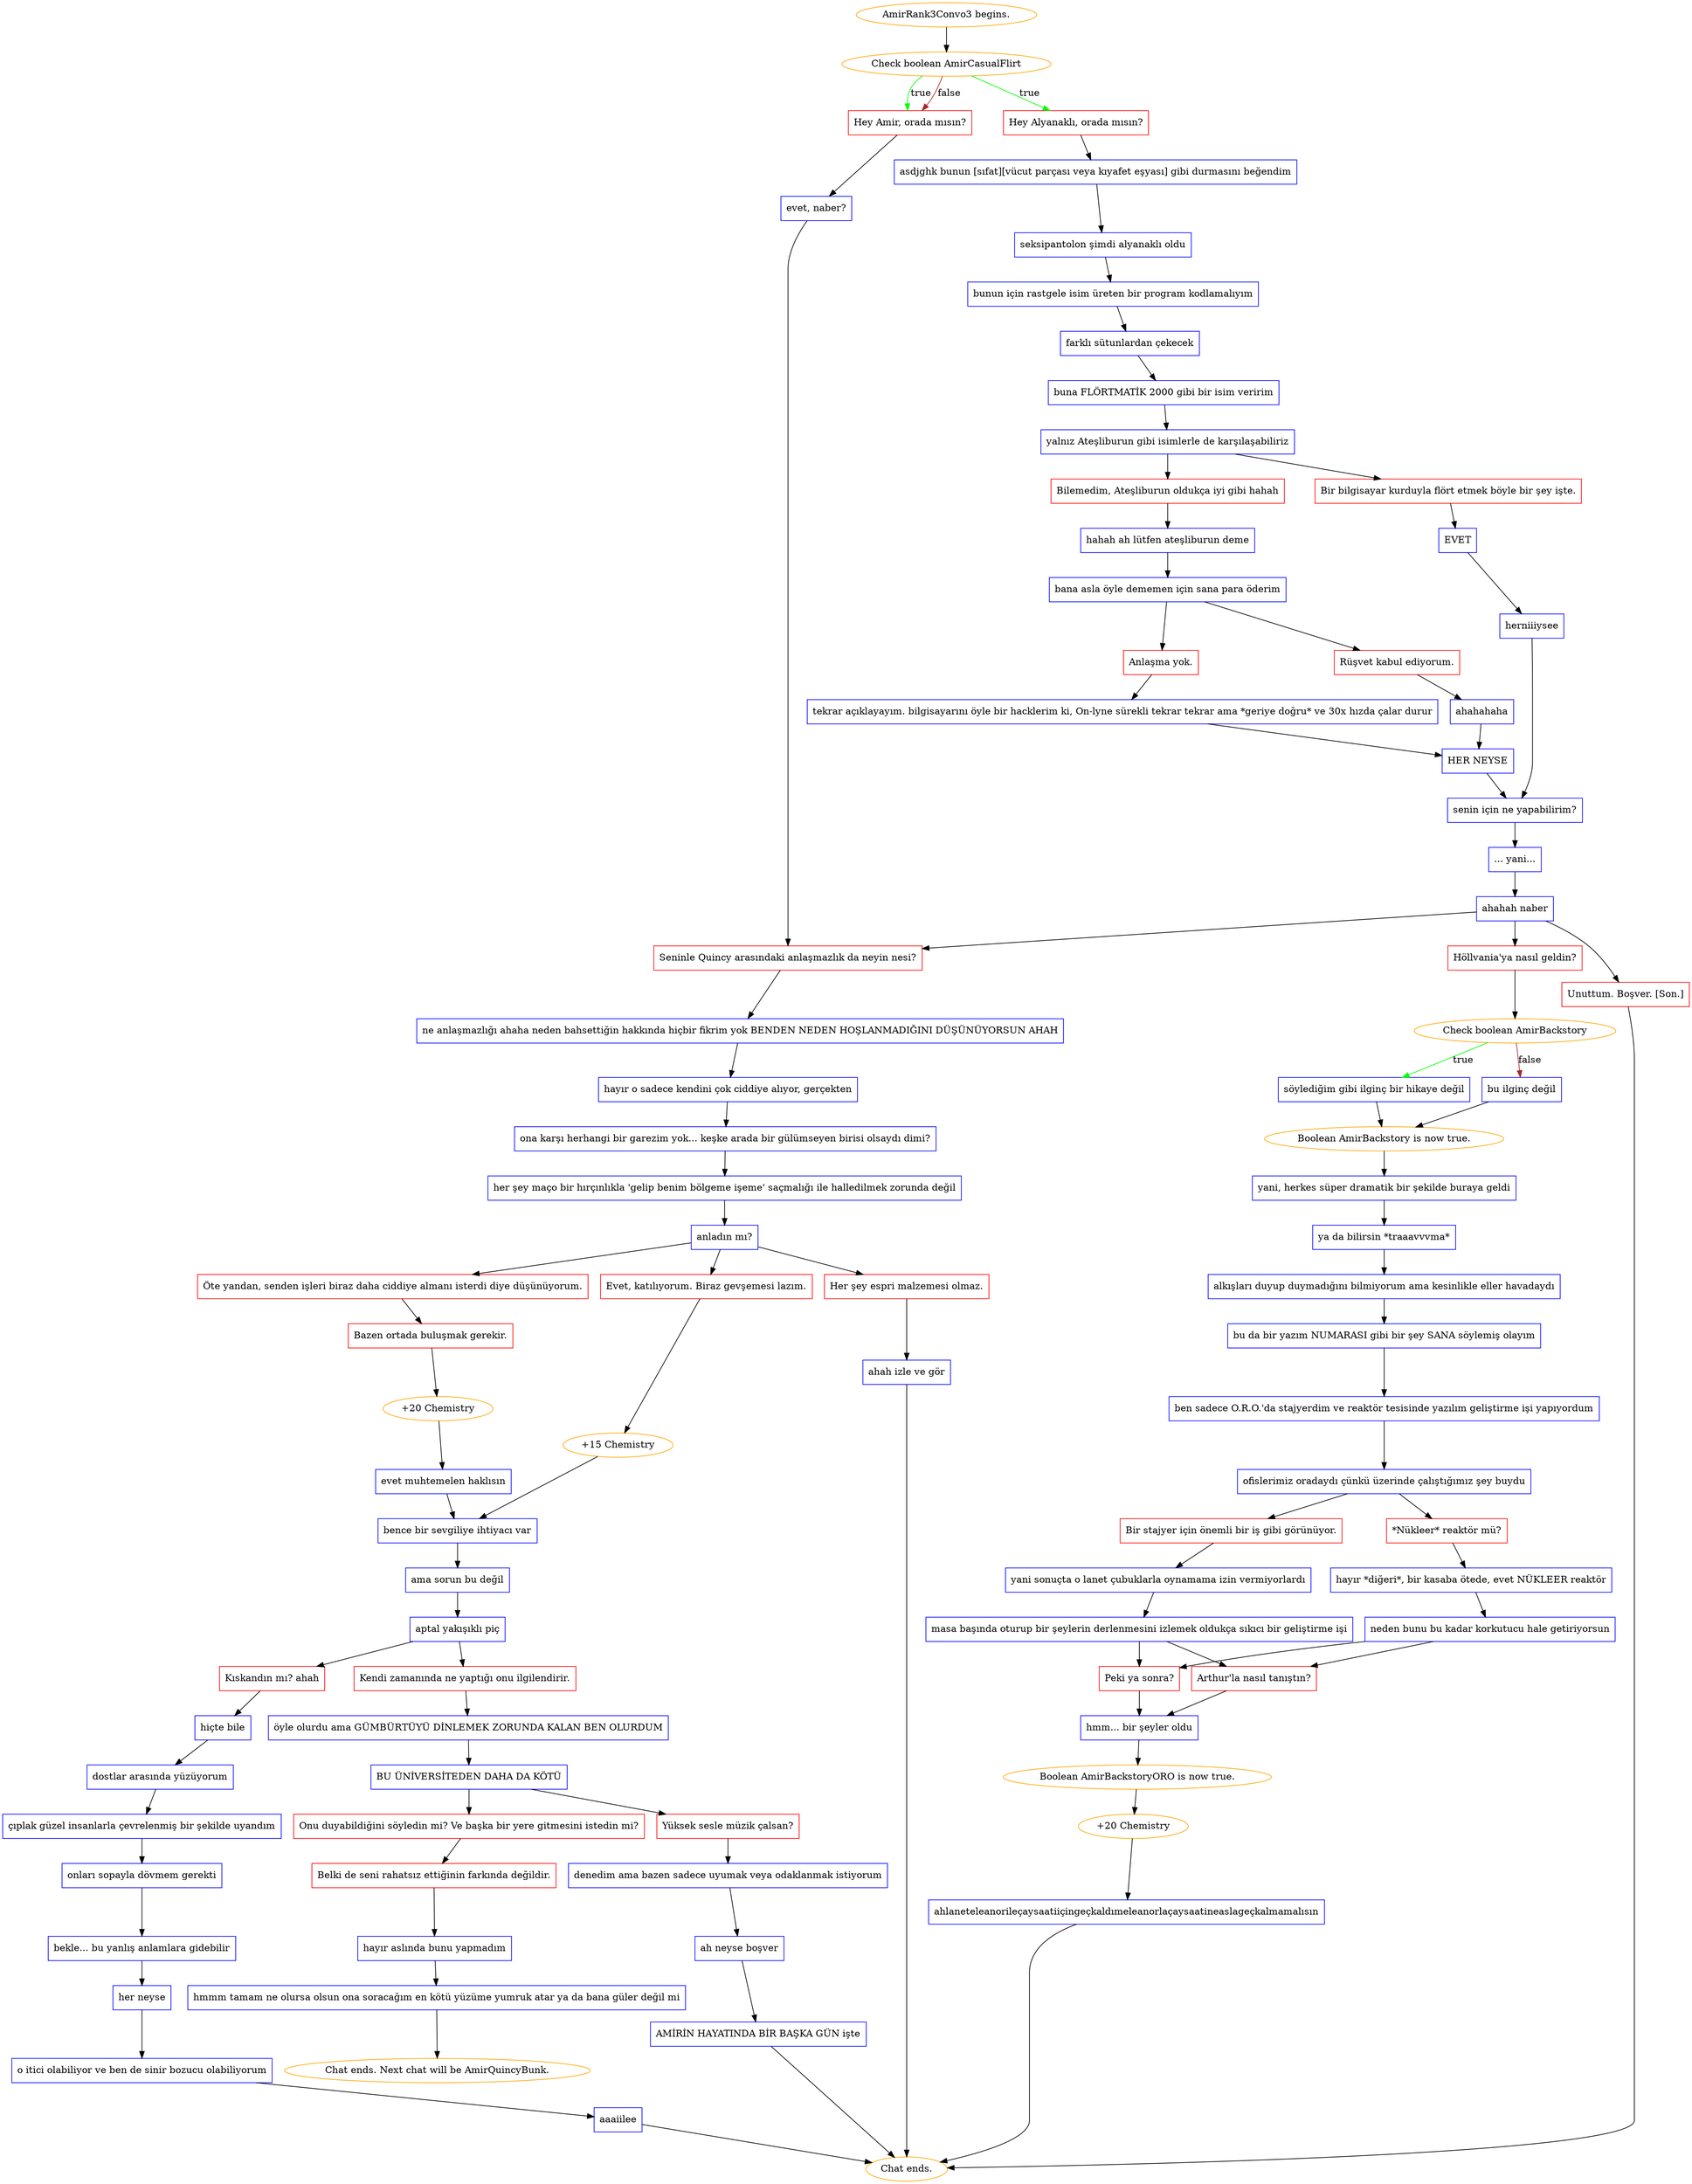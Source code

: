 digraph {
	"AmirRank3Convo3 begins." [color=orange];
		"AmirRank3Convo3 begins." -> j2982152212;
	j2982152212 [label="Check boolean AmirCasualFlirt",color=orange];
		j2982152212 -> j3644192988 [label=true,color=green];
		j2982152212 -> j3199267441 [label=true,color=green];
		j2982152212 -> j3199267441 [label=false,color=brown];
	j3644192988 [label="Hey Alyanaklı, orada mısın?",shape=box,color=red];
		j3644192988 -> j3452890183;
	j3199267441 [label="Hey Amir, orada mısın?",shape=box,color=red];
		j3199267441 -> j1593906074;
	j3452890183 [label="asdjghk bunun [sıfat][vücut parçası veya kıyafet eşyası] gibi durmasını beğendim",shape=box,color=blue];
		j3452890183 -> j1865612626;
	j1593906074 [label="evet, naber?",shape=box,color=blue];
		j1593906074 -> j1790574968;
	j1865612626 [label="seksipantolon şimdi alyanaklı oldu",shape=box,color=blue];
		j1865612626 -> j79096153;
	j1790574968 [label="Seninle Quincy arasındaki anlaşmazlık da neyin nesi?",shape=box,color=red];
		j1790574968 -> j2743532383;
	j79096153 [label="bunun için rastgele isim üreten bir program kodlamalıyım",shape=box,color=blue];
		j79096153 -> j1237657625;
	j2743532383 [label="ne anlaşmazlığı ahaha neden bahsettiğin hakkında hiçbir fikrim yok BENDEN NEDEN HOŞLANMADIĞINI DÜŞÜNÜYORSUN AHAH",shape=box,color=blue];
		j2743532383 -> j2768481863;
	j1237657625 [label="farklı sütunlardan çekecek",shape=box,color=blue];
		j1237657625 -> j3775262477;
	j2768481863 [label="hayır o sadece kendini çok ciddiye alıyor, gerçekten",shape=box,color=blue];
		j2768481863 -> j3516601214;
	j3775262477 [label="buna FLÖRTMATİK 2000 gibi bir isim veririm",shape=box,color=blue];
		j3775262477 -> j4221968907;
	j3516601214 [label="ona karşı herhangi bir garezim yok... keşke arada bir gülümseyen birisi olsaydı dimi?",shape=box,color=blue];
		j3516601214 -> j883830992;
	j4221968907 [label="yalnız Ateşliburun gibi isimlerle de karşılaşabiliriz",shape=box,color=blue];
		j4221968907 -> j1241447157;
		j4221968907 -> j3632551614;
	j883830992 [label="her şey maço bir hırçınlıkla 'gelip benim bölgeme işeme' saçmalığı ile halledilmek zorunda değil",shape=box,color=blue];
		j883830992 -> j464280897;
	j1241447157 [label="Bilemedim, Ateşliburun oldukça iyi gibi hahah",shape=box,color=red];
		j1241447157 -> j1940330041;
	j3632551614 [label="Bir bilgisayar kurduyla flört etmek böyle bir şey işte.",shape=box,color=red];
		j3632551614 -> j1807922716;
	j464280897 [label="anladın mı?",shape=box,color=blue];
		j464280897 -> j1945721323;
		j464280897 -> j2847337338;
		j464280897 -> j1223031309;
	j1940330041 [label="hahah ah lütfen ateşliburun deme",shape=box,color=blue];
		j1940330041 -> j1421238124;
	j1807922716 [label="EVET",shape=box,color=blue];
		j1807922716 -> j1235046733;
	j1945721323 [label="Öte yandan, senden işleri biraz daha ciddiye almanı isterdi diye düşünüyorum.",shape=box,color=red];
		j1945721323 -> j2666275029;
	j2847337338 [label="Evet, katılıyorum. Biraz gevşemesi lazım.",shape=box,color=red];
		j2847337338 -> j3128432093;
	j1223031309 [label="Her şey espri malzemesi olmaz.",shape=box,color=red];
		j1223031309 -> j3169048837;
	j1421238124 [label="bana asla öyle dememen için sana para öderim",shape=box,color=blue];
		j1421238124 -> j2866743384;
		j1421238124 -> j689739854;
	j1235046733 [label="herniiiysee",shape=box,color=blue];
		j1235046733 -> j2475565565;
	j2666275029 [label="Bazen ortada buluşmak gerekir.",shape=box,color=red];
		j2666275029 -> j2637397433;
	j3128432093 [label="+15 Chemistry",color=orange];
		j3128432093 -> j750248623;
	j3169048837 [label="ahah izle ve gör",shape=box,color=blue];
		j3169048837 -> "Chat ends.";
	j2866743384 [label="Rüşvet kabul ediyorum.",shape=box,color=red];
		j2866743384 -> j3817146244;
	j689739854 [label="Anlaşma yok.",shape=box,color=red];
		j689739854 -> j555819006;
	j2475565565 [label="senin için ne yapabilirim?",shape=box,color=blue];
		j2475565565 -> j1112482056;
	j2637397433 [label="+20 Chemistry",color=orange];
		j2637397433 -> j543438627;
	j750248623 [label="bence bir sevgiliye ihtiyacı var",shape=box,color=blue];
		j750248623 -> j3096305956;
	"Chat ends." [color=orange];
	j3817146244 [label="ahahahaha",shape=box,color=blue];
		j3817146244 -> j2780619160;
	j555819006 [label="tekrar açıklayayım. bilgisayarını öyle bir hacklerim ki, On-lyne sürekli tekrar tekrar ama *geriye doğru* ve 30x hızda çalar durur",shape=box,color=blue];
		j555819006 -> j2780619160;
	j1112482056 [label="... yani...",shape=box,color=blue];
		j1112482056 -> j112322225;
	j543438627 [label="evet muhtemelen haklısın",shape=box,color=blue];
		j543438627 -> j750248623;
	j3096305956 [label="ama sorun bu değil",shape=box,color=blue];
		j3096305956 -> j2389860986;
	j2780619160 [label="HER NEYSE",shape=box,color=blue];
		j2780619160 -> j2475565565;
	j112322225 [label="ahahah naber",shape=box,color=blue];
		j112322225 -> j3696748645;
		j112322225 -> j1790574968;
		j112322225 -> j182474748;
	j2389860986 [label="aptal yakışıklı piç",shape=box,color=blue];
		j2389860986 -> j761029262;
		j2389860986 -> j2854193378;
	j3696748645 [label="Höllvania'ya nasıl geldin?",shape=box,color=red];
		j3696748645 -> j1182970936;
	j182474748 [label="Unuttum. Boşver. [Son.]",shape=box,color=red];
		j182474748 -> "Chat ends.";
	j761029262 [label="Kıskandın mı? ahah",shape=box,color=red];
		j761029262 -> j201112974;
	j2854193378 [label="Kendi zamanında ne yaptığı onu ilgilendirir.",shape=box,color=red];
		j2854193378 -> j2352967675;
	j1182970936 [label="Check boolean AmirBackstory",color=orange];
		j1182970936 -> j130796182 [label=true,color=green];
		j1182970936 -> j2465616180 [label=false,color=brown];
	j201112974 [label="hiçte bile",shape=box,color=blue];
		j201112974 -> j2502165980;
	j2352967675 [label="öyle olurdu ama GÜMBÜRTÜYÜ DİNLEMEK ZORUNDA KALAN BEN OLURDUM",shape=box,color=blue];
		j2352967675 -> j2872396259;
	j130796182 [label="söylediğim gibi ilginç bir hikaye değil",shape=box,color=blue];
		j130796182 -> j3368304591;
	j2465616180 [label="bu ilginç değil",shape=box,color=blue];
		j2465616180 -> j3368304591;
	j2502165980 [label="dostlar arasında yüzüyorum",shape=box,color=blue];
		j2502165980 -> j3333634779;
	j2872396259 [label="BU ÜNİVERSİTEDEN DAHA DA KÖTÜ",shape=box,color=blue];
		j2872396259 -> j2650702057;
		j2872396259 -> j2349226173;
	j3368304591 [label="Boolean AmirBackstory is now true.",color=orange];
		j3368304591 -> j2587344536;
	j3333634779 [label="çıplak güzel insanlarla çevrelenmiş bir şekilde uyandım",shape=box,color=blue];
		j3333634779 -> j1628342586;
	j2650702057 [label="Onu duyabildiğini söyledin mi? Ve başka bir yere gitmesini istedin mi?",shape=box,color=red];
		j2650702057 -> j2383281871;
	j2349226173 [label="Yüksek sesle müzik çalsan?",shape=box,color=red];
		j2349226173 -> j2143692232;
	j2587344536 [label="yani, herkes süper dramatik bir şekilde buraya geldi",shape=box,color=blue];
		j2587344536 -> j3580843177;
	j1628342586 [label="onları sopayla dövmem gerekti",shape=box,color=blue];
		j1628342586 -> j970250490;
	j2383281871 [label="Belki de seni rahatsız ettiğinin farkında değildir.",shape=box,color=red];
		j2383281871 -> j1703137173;
	j2143692232 [label="denedim ama bazen sadece uyumak veya odaklanmak istiyorum",shape=box,color=blue];
		j2143692232 -> j155423594;
	j3580843177 [label="ya da bilirsin *traaavvvma*",shape=box,color=blue];
		j3580843177 -> j492169526;
	j970250490 [label="bekle... bu yanlış anlamlara gidebilir",shape=box,color=blue];
		j970250490 -> j4198885957;
	j1703137173 [label="hayır aslında bunu yapmadım",shape=box,color=blue];
		j1703137173 -> j3825221445;
	j155423594 [label="ah neyse boşver",shape=box,color=blue];
		j155423594 -> j9781623;
	j492169526 [label="alkışları duyup duymadığını bilmiyorum ama kesinlikle eller havadaydı",shape=box,color=blue];
		j492169526 -> j3313256553;
	j4198885957 [label="her neyse",shape=box,color=blue];
		j4198885957 -> j1630344842;
	j3825221445 [label="hmmm tamam ne olursa olsun ona soracağım en kötü yüzüme yumruk atar ya da bana güler değil mi",shape=box,color=blue];
		j3825221445 -> "Chat ends. Next chat will be AmirQuincyBunk.";
	j9781623 [label="AMİRİN HAYATINDA BİR BAŞKA GÜN işte",shape=box,color=blue];
		j9781623 -> "Chat ends.";
	j3313256553 [label="bu da bir yazım NUMARASI gibi bir şey SANA söylemiş olayım",shape=box,color=blue];
		j3313256553 -> j213053690;
	j1630344842 [label="o itici olabiliyor ve ben de sinir bozucu olabiliyorum",shape=box,color=blue];
		j1630344842 -> j4223182495;
	"Chat ends. Next chat will be AmirQuincyBunk." [color=orange];
	j213053690 [label="ben sadece O.R.O.'da stajyerdim ve reaktör tesisinde yazılım geliştirme işi yapıyordum",shape=box,color=blue];
		j213053690 -> j305242487;
	j4223182495 [label="aaaiilee",shape=box,color=blue];
		j4223182495 -> "Chat ends.";
	j305242487 [label="ofislerimiz oradaydı çünkü üzerinde çalıştığımız şey buydu",shape=box,color=blue];
		j305242487 -> j263741379;
		j305242487 -> j2466070375;
	j263741379 [label="*Nükleer* reaktör mü?",shape=box,color=red];
		j263741379 -> j501581843;
	j2466070375 [label="Bir stajyer için önemli bir iş gibi görünüyor.",shape=box,color=red];
		j2466070375 -> j648187750;
	j501581843 [label="hayır *diğeri*, bir kasaba ötede, evet NÜKLEER reaktör",shape=box,color=blue];
		j501581843 -> j1655500197;
	j648187750 [label="yani sonuçta o lanet çubuklarla oynamama izin vermiyorlardı",shape=box,color=blue];
		j648187750 -> j2225389281;
	j1655500197 [label="neden bunu bu kadar korkutucu hale getiriyorsun",shape=box,color=blue];
		j1655500197 -> j4227521048;
		j1655500197 -> j3724149309;
	j2225389281 [label="masa başında oturup bir şeylerin derlenmesini izlemek oldukça sıkıcı bir geliştirme işi",shape=box,color=blue];
		j2225389281 -> j4227521048;
		j2225389281 -> j3724149309;
	j4227521048 [label="Peki ya sonra?",shape=box,color=red];
		j4227521048 -> j1454150700;
	j3724149309 [label="Arthur'la nasıl tanıştın?",shape=box,color=red];
		j3724149309 -> j1454150700;
	j1454150700 [label="hmm... bir şeyler oldu",shape=box,color=blue];
		j1454150700 -> j2254831361;
	j2254831361 [label="Boolean AmirBackstoryORO is now true.",color=orange];
		j2254831361 -> j1796579870;
	j1796579870 [label="+20 Chemistry",color=orange];
		j1796579870 -> j1544433879;
	j1544433879 [label="ahlaneteleanorileçaysaatiiçingeçkaldımeleanorlaçaysaatineaslageçkalmamalısın",shape=box,color=blue];
		j1544433879 -> "Chat ends.";
}